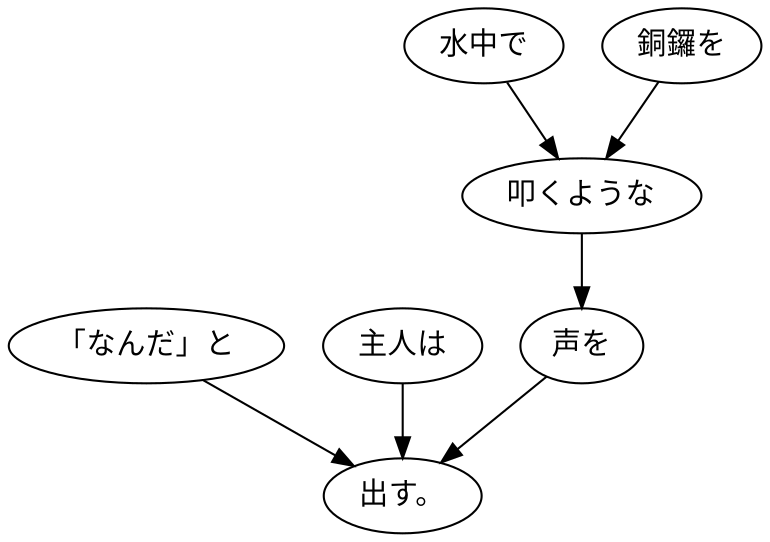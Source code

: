 digraph graph1350 {
	node0 [label="「なんだ」と"];
	node1 [label="主人は"];
	node2 [label="水中で"];
	node3 [label="銅鑼を"];
	node4 [label="叩くような"];
	node5 [label="声を"];
	node6 [label="出す。"];
	node0 -> node6;
	node1 -> node6;
	node2 -> node4;
	node3 -> node4;
	node4 -> node5;
	node5 -> node6;
}
